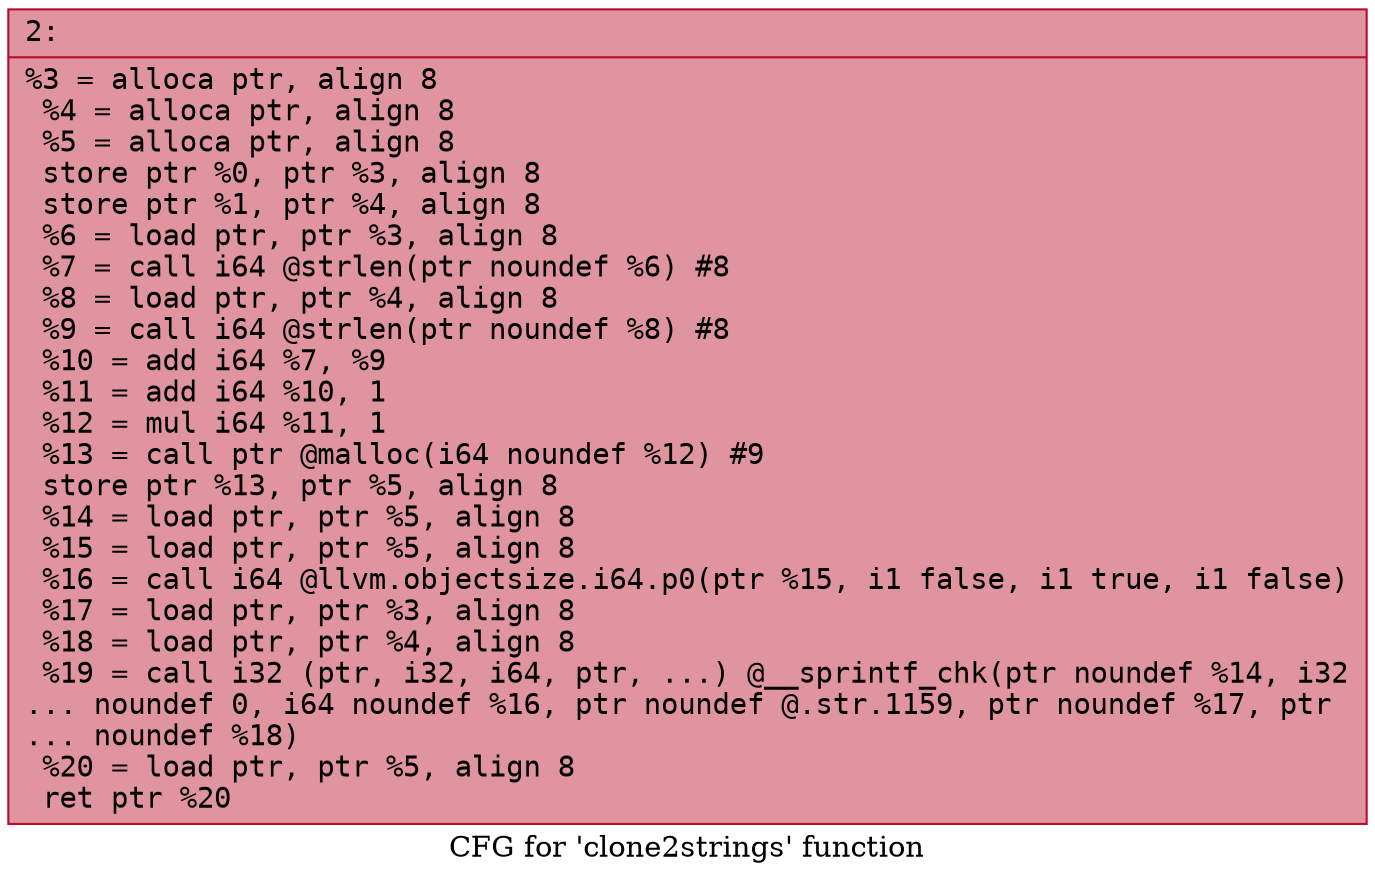 digraph "CFG for 'clone2strings' function" {
	label="CFG for 'clone2strings' function";

	Node0x6000005a35c0 [shape=record,color="#b70d28ff", style=filled, fillcolor="#b70d2870" fontname="Courier",label="{2:\l|  %3 = alloca ptr, align 8\l  %4 = alloca ptr, align 8\l  %5 = alloca ptr, align 8\l  store ptr %0, ptr %3, align 8\l  store ptr %1, ptr %4, align 8\l  %6 = load ptr, ptr %3, align 8\l  %7 = call i64 @strlen(ptr noundef %6) #8\l  %8 = load ptr, ptr %4, align 8\l  %9 = call i64 @strlen(ptr noundef %8) #8\l  %10 = add i64 %7, %9\l  %11 = add i64 %10, 1\l  %12 = mul i64 %11, 1\l  %13 = call ptr @malloc(i64 noundef %12) #9\l  store ptr %13, ptr %5, align 8\l  %14 = load ptr, ptr %5, align 8\l  %15 = load ptr, ptr %5, align 8\l  %16 = call i64 @llvm.objectsize.i64.p0(ptr %15, i1 false, i1 true, i1 false)\l  %17 = load ptr, ptr %3, align 8\l  %18 = load ptr, ptr %4, align 8\l  %19 = call i32 (ptr, i32, i64, ptr, ...) @__sprintf_chk(ptr noundef %14, i32\l... noundef 0, i64 noundef %16, ptr noundef @.str.1159, ptr noundef %17, ptr\l... noundef %18)\l  %20 = load ptr, ptr %5, align 8\l  ret ptr %20\l}"];
}
